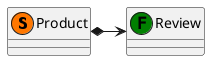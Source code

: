 @startuml
class Product << (S,#FF7700) >> {
}
class Review << (F,green) >> {
}
Product *-> Review
@enduml
